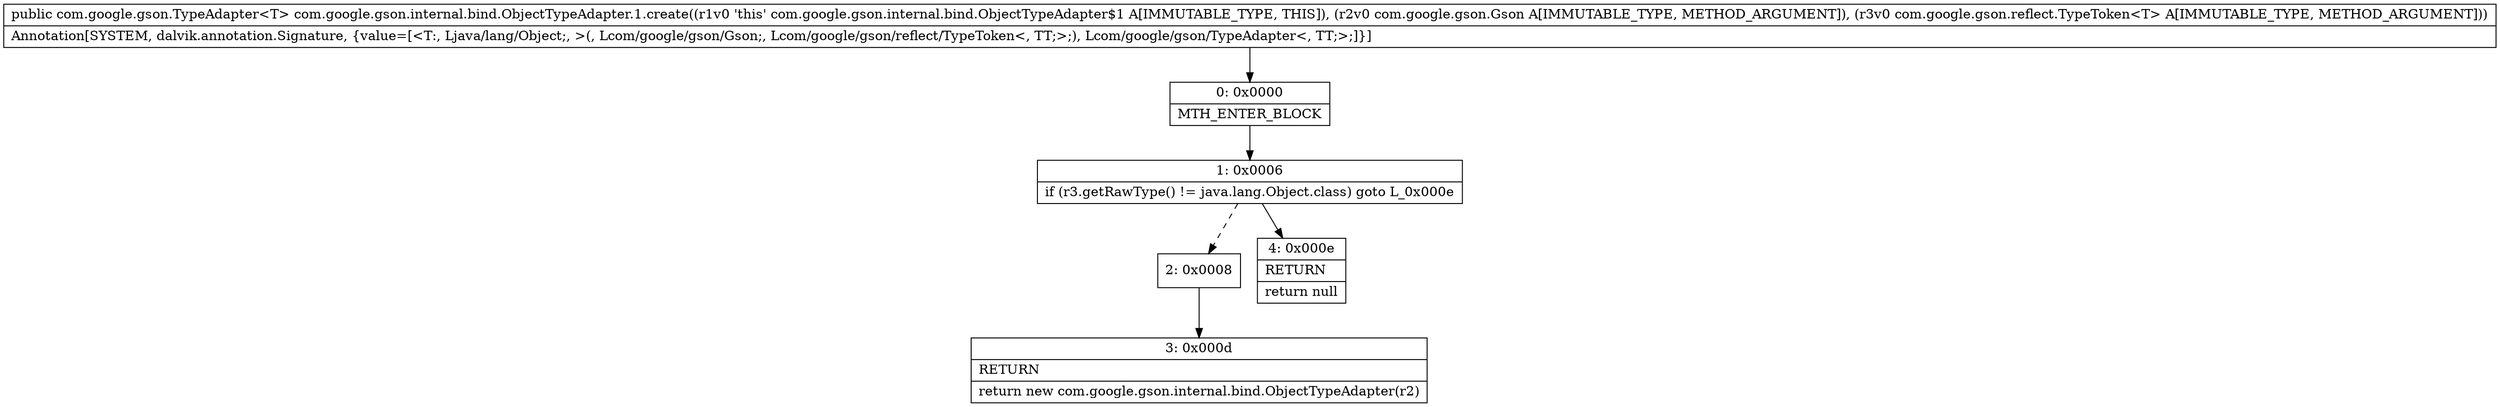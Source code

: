 digraph "CFG forcom.google.gson.internal.bind.ObjectTypeAdapter.1.create(Lcom\/google\/gson\/Gson;Lcom\/google\/gson\/reflect\/TypeToken;)Lcom\/google\/gson\/TypeAdapter;" {
Node_0 [shape=record,label="{0\:\ 0x0000|MTH_ENTER_BLOCK\l}"];
Node_1 [shape=record,label="{1\:\ 0x0006|if (r3.getRawType() != java.lang.Object.class) goto L_0x000e\l}"];
Node_2 [shape=record,label="{2\:\ 0x0008}"];
Node_3 [shape=record,label="{3\:\ 0x000d|RETURN\l|return new com.google.gson.internal.bind.ObjectTypeAdapter(r2)\l}"];
Node_4 [shape=record,label="{4\:\ 0x000e|RETURN\l|return null\l}"];
MethodNode[shape=record,label="{public com.google.gson.TypeAdapter\<T\> com.google.gson.internal.bind.ObjectTypeAdapter.1.create((r1v0 'this' com.google.gson.internal.bind.ObjectTypeAdapter$1 A[IMMUTABLE_TYPE, THIS]), (r2v0 com.google.gson.Gson A[IMMUTABLE_TYPE, METHOD_ARGUMENT]), (r3v0 com.google.gson.reflect.TypeToken\<T\> A[IMMUTABLE_TYPE, METHOD_ARGUMENT]))  | Annotation[SYSTEM, dalvik.annotation.Signature, \{value=[\<T:, Ljava\/lang\/Object;, \>(, Lcom\/google\/gson\/Gson;, Lcom\/google\/gson\/reflect\/TypeToken\<, TT;\>;), Lcom\/google\/gson\/TypeAdapter\<, TT;\>;]\}]\l}"];
MethodNode -> Node_0;
Node_0 -> Node_1;
Node_1 -> Node_2[style=dashed];
Node_1 -> Node_4;
Node_2 -> Node_3;
}


